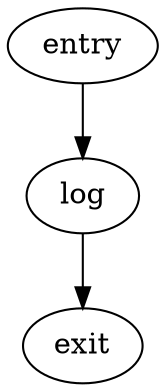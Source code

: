digraph workflow {
  entry[
    se_type0 = TimerTrigger,
    # CRON FORMAT
    # * * * * *
    # minute hour day(month) month day(week)    
    se_cronExpression0 = "*/5 * * * *",  // Every 5 minutes.
    # se_cronExpression0 = "0,15,30,45 * * * *" On every 0th, 15th, 30th, 45th minute.
    # se_cronExpression0 = "0 * * * *" Every 0th minute.
    # se_cronExpression0 = "* 3-5 * * *"Every hour from 3rd to 5th.
    se_maxRetries0 = 0,
    se_timeZone0 = "Mountain Standard Time"
    # to find all time zones use powershell:
    # Get-ChildItem -Path "HKLM:\SOFTWARE\Microsoft\Windows NT\CurrentVersion\Time Zones"
  ];
  
  log[
    se_type0 = Action,
    se_action0 = "(ctx, log) => {
       log.LogInformation($\"Cron Triggered.\");
    }",
  ]
    
  exit[];

  entry->log;
  log->exit;
}